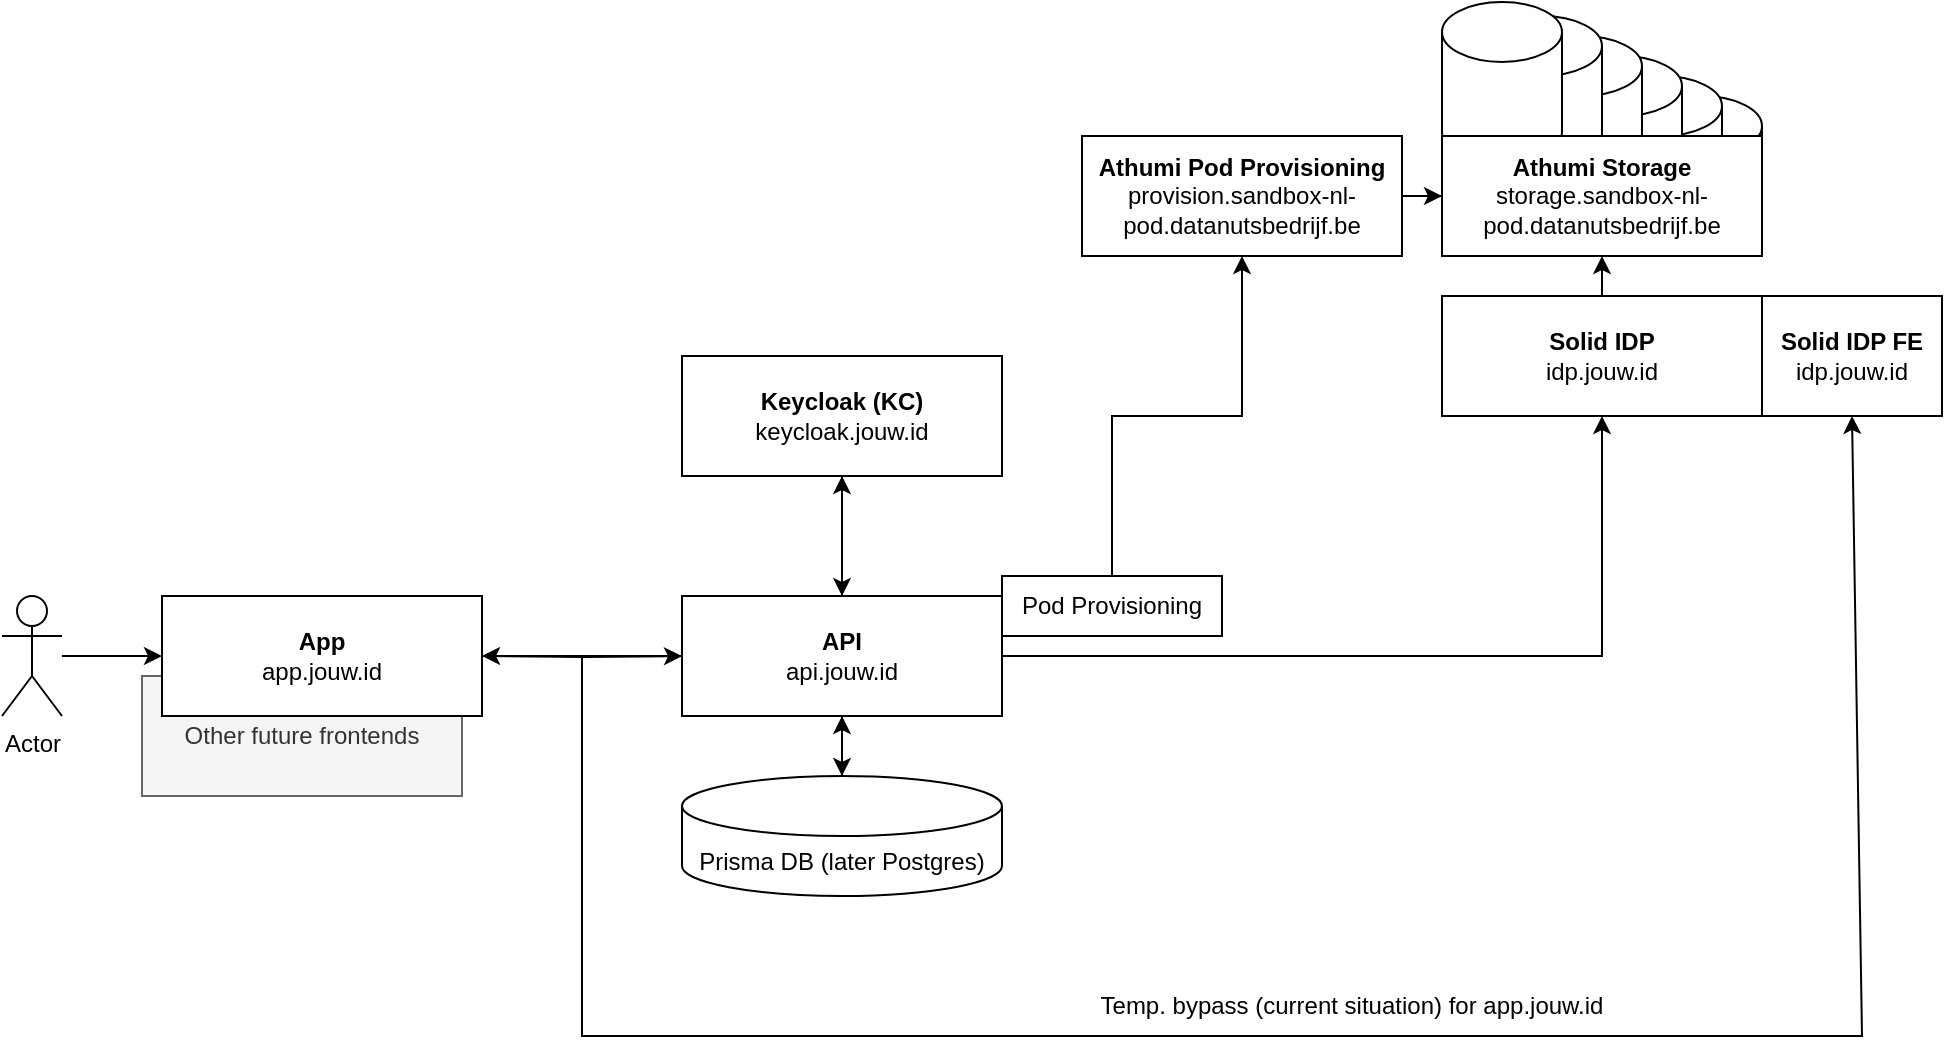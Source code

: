 <mxfile version="27.0.6">
  <diagram name="Page-1" id="VK9xUDEhg9XIytacxVSs">
    <mxGraphModel dx="2066" dy="740" grid="1" gridSize="10" guides="1" tooltips="1" connect="1" arrows="1" fold="1" page="1" pageScale="1" pageWidth="850" pageHeight="1100" math="0" shadow="0">
      <root>
        <mxCell id="0" />
        <mxCell id="1" parent="0" />
        <mxCell id="XlbZP7SSF6PlfAXXxGes-39" value="Other future frontends" style="rounded=0;whiteSpace=wrap;html=1;fillColor=#f5f5f5;fontColor=#333333;strokeColor=#666666;" vertex="1" parent="1">
          <mxGeometry x="-60" y="380" width="160" height="60" as="geometry" />
        </mxCell>
        <mxCell id="XlbZP7SSF6PlfAXXxGes-20" style="edgeStyle=orthogonalEdgeStyle;rounded=0;orthogonalLoop=1;jettySize=auto;html=1;entryX=0;entryY=0.5;entryDx=0;entryDy=0;" edge="1" parent="1" target="XlbZP7SSF6PlfAXXxGes-18">
          <mxGeometry relative="1" as="geometry">
            <mxPoint x="110" y="370.0" as="sourcePoint" />
          </mxGeometry>
        </mxCell>
        <mxCell id="XlbZP7SSF6PlfAXXxGes-38" style="edgeStyle=orthogonalEdgeStyle;rounded=0;orthogonalLoop=1;jettySize=auto;html=1;entryX=0;entryY=0.5;entryDx=0;entryDy=0;" edge="1" parent="1" source="XlbZP7SSF6PlfAXXxGes-1" target="XlbZP7SSF6PlfAXXxGes-36">
          <mxGeometry relative="1" as="geometry" />
        </mxCell>
        <mxCell id="XlbZP7SSF6PlfAXXxGes-1" value="Actor" style="shape=umlActor;verticalLabelPosition=bottom;verticalAlign=top;html=1;outlineConnect=0;" vertex="1" parent="1">
          <mxGeometry x="-130" y="340" width="30" height="60" as="geometry" />
        </mxCell>
        <mxCell id="XlbZP7SSF6PlfAXXxGes-41" style="edgeStyle=orthogonalEdgeStyle;rounded=0;orthogonalLoop=1;jettySize=auto;html=1;entryX=0.5;entryY=0;entryDx=0;entryDy=0;" edge="1" parent="1" source="XlbZP7SSF6PlfAXXxGes-3" target="XlbZP7SSF6PlfAXXxGes-18">
          <mxGeometry relative="1" as="geometry" />
        </mxCell>
        <mxCell id="XlbZP7SSF6PlfAXXxGes-3" value="&lt;b&gt;Keycloak (KC)&lt;/b&gt;&lt;div&gt;keycloak.jouw.id&lt;/div&gt;" style="rounded=0;whiteSpace=wrap;html=1;" vertex="1" parent="1">
          <mxGeometry x="210" y="220" width="160" height="60" as="geometry" />
        </mxCell>
        <mxCell id="XlbZP7SSF6PlfAXXxGes-28" style="edgeStyle=orthogonalEdgeStyle;rounded=0;orthogonalLoop=1;jettySize=auto;html=1;exitX=0.5;exitY=0;exitDx=0;exitDy=0;entryX=0.5;entryY=1;entryDx=0;entryDy=0;" edge="1" parent="1" source="XlbZP7SSF6PlfAXXxGes-4" target="XlbZP7SSF6PlfAXXxGes-12">
          <mxGeometry relative="1" as="geometry" />
        </mxCell>
        <mxCell id="XlbZP7SSF6PlfAXXxGes-4" value="&lt;b&gt;Solid IDP&lt;/b&gt;&lt;div&gt;idp.jouw.id&lt;/div&gt;" style="rounded=0;whiteSpace=wrap;html=1;" vertex="1" parent="1">
          <mxGeometry x="590" y="190" width="160" height="60" as="geometry" />
        </mxCell>
        <mxCell id="XlbZP7SSF6PlfAXXxGes-31" style="edgeStyle=orthogonalEdgeStyle;rounded=0;orthogonalLoop=1;jettySize=auto;html=1;entryX=0;entryY=0.5;entryDx=0;entryDy=0;" edge="1" parent="1" source="XlbZP7SSF6PlfAXXxGes-11" target="XlbZP7SSF6PlfAXXxGes-12">
          <mxGeometry relative="1" as="geometry" />
        </mxCell>
        <mxCell id="XlbZP7SSF6PlfAXXxGes-11" value="&lt;b&gt;Athumi Pod Provisioning&lt;/b&gt;&lt;div&gt;provision.sandbox-nl-pod.datanutsbedrijf.be&lt;/div&gt;" style="rounded=0;whiteSpace=wrap;html=1;" vertex="1" parent="1">
          <mxGeometry x="410" y="110" width="160" height="60" as="geometry" />
        </mxCell>
        <mxCell id="XlbZP7SSF6PlfAXXxGes-6" value="" style="shape=cylinder3;whiteSpace=wrap;html=1;boundedLbl=1;backgroundOutline=1;size=15;direction=east;" vertex="1" parent="1">
          <mxGeometry x="690" y="90" width="60" height="80" as="geometry" />
        </mxCell>
        <mxCell id="XlbZP7SSF6PlfAXXxGes-7" value="" style="shape=cylinder3;whiteSpace=wrap;html=1;boundedLbl=1;backgroundOutline=1;size=15;direction=east;" vertex="1" parent="1">
          <mxGeometry x="670" y="80" width="60" height="80" as="geometry" />
        </mxCell>
        <mxCell id="XlbZP7SSF6PlfAXXxGes-8" value="" style="shape=cylinder3;whiteSpace=wrap;html=1;boundedLbl=1;backgroundOutline=1;size=15;direction=east;" vertex="1" parent="1">
          <mxGeometry x="650" y="70" width="60" height="80" as="geometry" />
        </mxCell>
        <mxCell id="XlbZP7SSF6PlfAXXxGes-10" value="" style="shape=cylinder3;whiteSpace=wrap;html=1;boundedLbl=1;backgroundOutline=1;size=15;direction=east;" vertex="1" parent="1">
          <mxGeometry x="630" y="60" width="60" height="80" as="geometry" />
        </mxCell>
        <mxCell id="XlbZP7SSF6PlfAXXxGes-14" value="" style="shape=cylinder3;whiteSpace=wrap;html=1;boundedLbl=1;backgroundOutline=1;size=15;direction=east;" vertex="1" parent="1">
          <mxGeometry x="610" y="50" width="60" height="80" as="geometry" />
        </mxCell>
        <mxCell id="XlbZP7SSF6PlfAXXxGes-15" value="" style="shape=cylinder3;whiteSpace=wrap;html=1;boundedLbl=1;backgroundOutline=1;size=15;direction=east;" vertex="1" parent="1">
          <mxGeometry x="590" y="43" width="60" height="80" as="geometry" />
        </mxCell>
        <mxCell id="XlbZP7SSF6PlfAXXxGes-12" value="&lt;b&gt;Athumi Storage&lt;/b&gt;&lt;div&gt;storage.sandbox-nl-pod.datanutsbedrijf.be&lt;/div&gt;" style="rounded=0;whiteSpace=wrap;html=1;" vertex="1" parent="1">
          <mxGeometry x="590" y="110" width="160" height="60" as="geometry" />
        </mxCell>
        <mxCell id="XlbZP7SSF6PlfAXXxGes-22" style="edgeStyle=orthogonalEdgeStyle;rounded=0;orthogonalLoop=1;jettySize=auto;html=1;exitX=0;exitY=0.5;exitDx=0;exitDy=0;" edge="1" parent="1" source="XlbZP7SSF6PlfAXXxGes-18">
          <mxGeometry relative="1" as="geometry">
            <mxPoint x="110" y="370.0" as="targetPoint" />
          </mxGeometry>
        </mxCell>
        <mxCell id="XlbZP7SSF6PlfAXXxGes-24" style="edgeStyle=orthogonalEdgeStyle;rounded=0;orthogonalLoop=1;jettySize=auto;html=1;" edge="1" parent="1" source="XlbZP7SSF6PlfAXXxGes-18" target="XlbZP7SSF6PlfAXXxGes-23">
          <mxGeometry relative="1" as="geometry" />
        </mxCell>
        <mxCell id="XlbZP7SSF6PlfAXXxGes-27" style="edgeStyle=orthogonalEdgeStyle;rounded=0;orthogonalLoop=1;jettySize=auto;html=1;" edge="1" parent="1" source="XlbZP7SSF6PlfAXXxGes-18" target="XlbZP7SSF6PlfAXXxGes-4">
          <mxGeometry relative="1" as="geometry" />
        </mxCell>
        <mxCell id="XlbZP7SSF6PlfAXXxGes-42" style="edgeStyle=orthogonalEdgeStyle;rounded=0;orthogonalLoop=1;jettySize=auto;html=1;" edge="1" parent="1" source="XlbZP7SSF6PlfAXXxGes-18">
          <mxGeometry relative="1" as="geometry">
            <mxPoint x="290" y="280.0" as="targetPoint" />
          </mxGeometry>
        </mxCell>
        <mxCell id="XlbZP7SSF6PlfAXXxGes-18" value="&lt;div&gt;&lt;b&gt;API&lt;/b&gt;&lt;/div&gt;api.jouw.id" style="rounded=0;whiteSpace=wrap;html=1;" vertex="1" parent="1">
          <mxGeometry x="210" y="340" width="160" height="60" as="geometry" />
        </mxCell>
        <mxCell id="XlbZP7SSF6PlfAXXxGes-25" style="edgeStyle=orthogonalEdgeStyle;rounded=0;orthogonalLoop=1;jettySize=auto;html=1;" edge="1" parent="1" source="XlbZP7SSF6PlfAXXxGes-23" target="XlbZP7SSF6PlfAXXxGes-18">
          <mxGeometry relative="1" as="geometry" />
        </mxCell>
        <mxCell id="XlbZP7SSF6PlfAXXxGes-23" value="Prisma DB (later Postgres)" style="shape=cylinder3;whiteSpace=wrap;html=1;boundedLbl=1;backgroundOutline=1;size=15;" vertex="1" parent="1">
          <mxGeometry x="210" y="430" width="160" height="60" as="geometry" />
        </mxCell>
        <mxCell id="XlbZP7SSF6PlfAXXxGes-30" style="edgeStyle=orthogonalEdgeStyle;rounded=0;orthogonalLoop=1;jettySize=auto;html=1;entryX=0.5;entryY=1;entryDx=0;entryDy=0;" edge="1" parent="1" source="XlbZP7SSF6PlfAXXxGes-26" target="XlbZP7SSF6PlfAXXxGes-11">
          <mxGeometry relative="1" as="geometry" />
        </mxCell>
        <mxCell id="XlbZP7SSF6PlfAXXxGes-26" value="Pod Provisioning" style="rounded=0;whiteSpace=wrap;html=1;" vertex="1" parent="1">
          <mxGeometry x="370" y="330" width="110" height="30" as="geometry" />
        </mxCell>
        <mxCell id="XlbZP7SSF6PlfAXXxGes-32" value="&lt;b&gt;Solid IDP FE&lt;/b&gt;&lt;div&gt;idp.jouw.id&lt;/div&gt;" style="rounded=0;whiteSpace=wrap;html=1;" vertex="1" parent="1">
          <mxGeometry x="750" y="190" width="90" height="60" as="geometry" />
        </mxCell>
        <mxCell id="XlbZP7SSF6PlfAXXxGes-34" value="" style="endArrow=classic;html=1;rounded=0;entryX=0.5;entryY=1;entryDx=0;entryDy=0;" edge="1" parent="1" target="XlbZP7SSF6PlfAXXxGes-32">
          <mxGeometry width="50" height="50" relative="1" as="geometry">
            <mxPoint x="160" y="370" as="sourcePoint" />
            <mxPoint x="810" y="560" as="targetPoint" />
            <Array as="points">
              <mxPoint x="160" y="560" />
              <mxPoint x="800" y="560" />
            </Array>
          </mxGeometry>
        </mxCell>
        <mxCell id="XlbZP7SSF6PlfAXXxGes-35" value="Temp. bypass (current situation) for app.jouw.id" style="text;html=1;align=center;verticalAlign=middle;whiteSpace=wrap;rounded=0;" vertex="1" parent="1">
          <mxGeometry x="400" y="530" width="290" height="30" as="geometry" />
        </mxCell>
        <mxCell id="XlbZP7SSF6PlfAXXxGes-36" value="&lt;b&gt;App&lt;/b&gt;&lt;br&gt;app.jouw.id" style="rounded=0;whiteSpace=wrap;html=1;" vertex="1" parent="1">
          <mxGeometry x="-50" y="340" width="160" height="60" as="geometry" />
        </mxCell>
      </root>
    </mxGraphModel>
  </diagram>
</mxfile>
